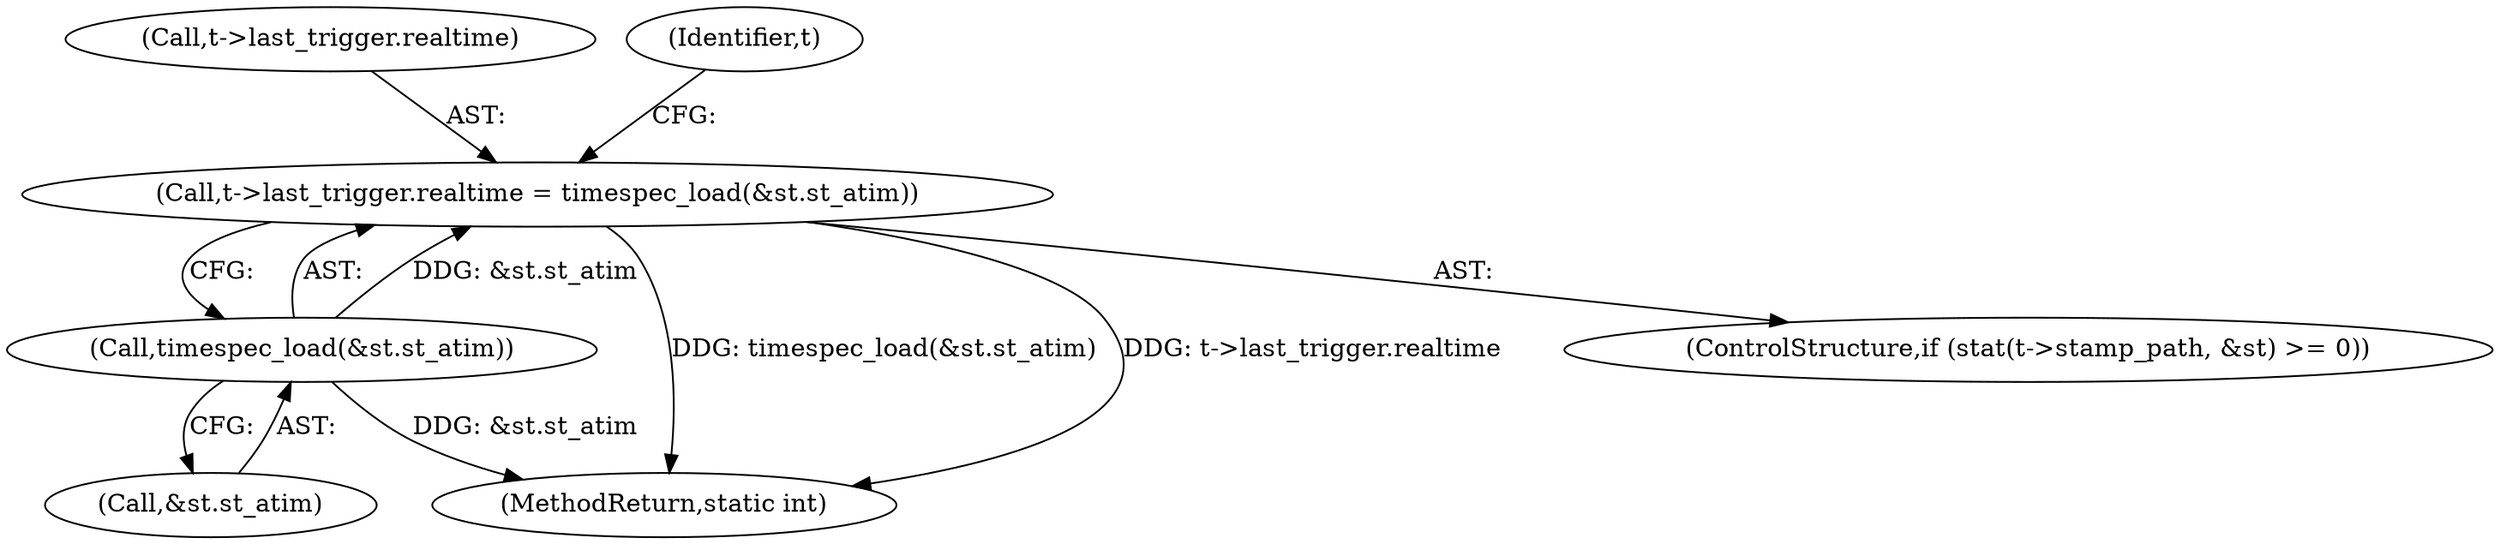 digraph "0_systemd_ee735086f8670be1591fa9593e80dd60163a7a2f_2@pointer" {
"1000166" [label="(Call,t->last_trigger.realtime = timespec_load(&st.st_atim))"];
"1000172" [label="(Call,timespec_load(&st.st_atim))"];
"1000172" [label="(Call,timespec_load(&st.st_atim))"];
"1000166" [label="(Call,t->last_trigger.realtime = timespec_load(&st.st_atim))"];
"1000201" [label="(MethodReturn,static int)"];
"1000157" [label="(ControlStructure,if (stat(t->stamp_path, &st) >= 0))"];
"1000167" [label="(Call,t->last_trigger.realtime)"];
"1000193" [label="(Identifier,t)"];
"1000173" [label="(Call,&st.st_atim)"];
"1000166" -> "1000157"  [label="AST: "];
"1000166" -> "1000172"  [label="CFG: "];
"1000167" -> "1000166"  [label="AST: "];
"1000172" -> "1000166"  [label="AST: "];
"1000193" -> "1000166"  [label="CFG: "];
"1000166" -> "1000201"  [label="DDG: timespec_load(&st.st_atim)"];
"1000166" -> "1000201"  [label="DDG: t->last_trigger.realtime"];
"1000172" -> "1000166"  [label="DDG: &st.st_atim"];
"1000172" -> "1000173"  [label="CFG: "];
"1000173" -> "1000172"  [label="AST: "];
"1000172" -> "1000201"  [label="DDG: &st.st_atim"];
}
